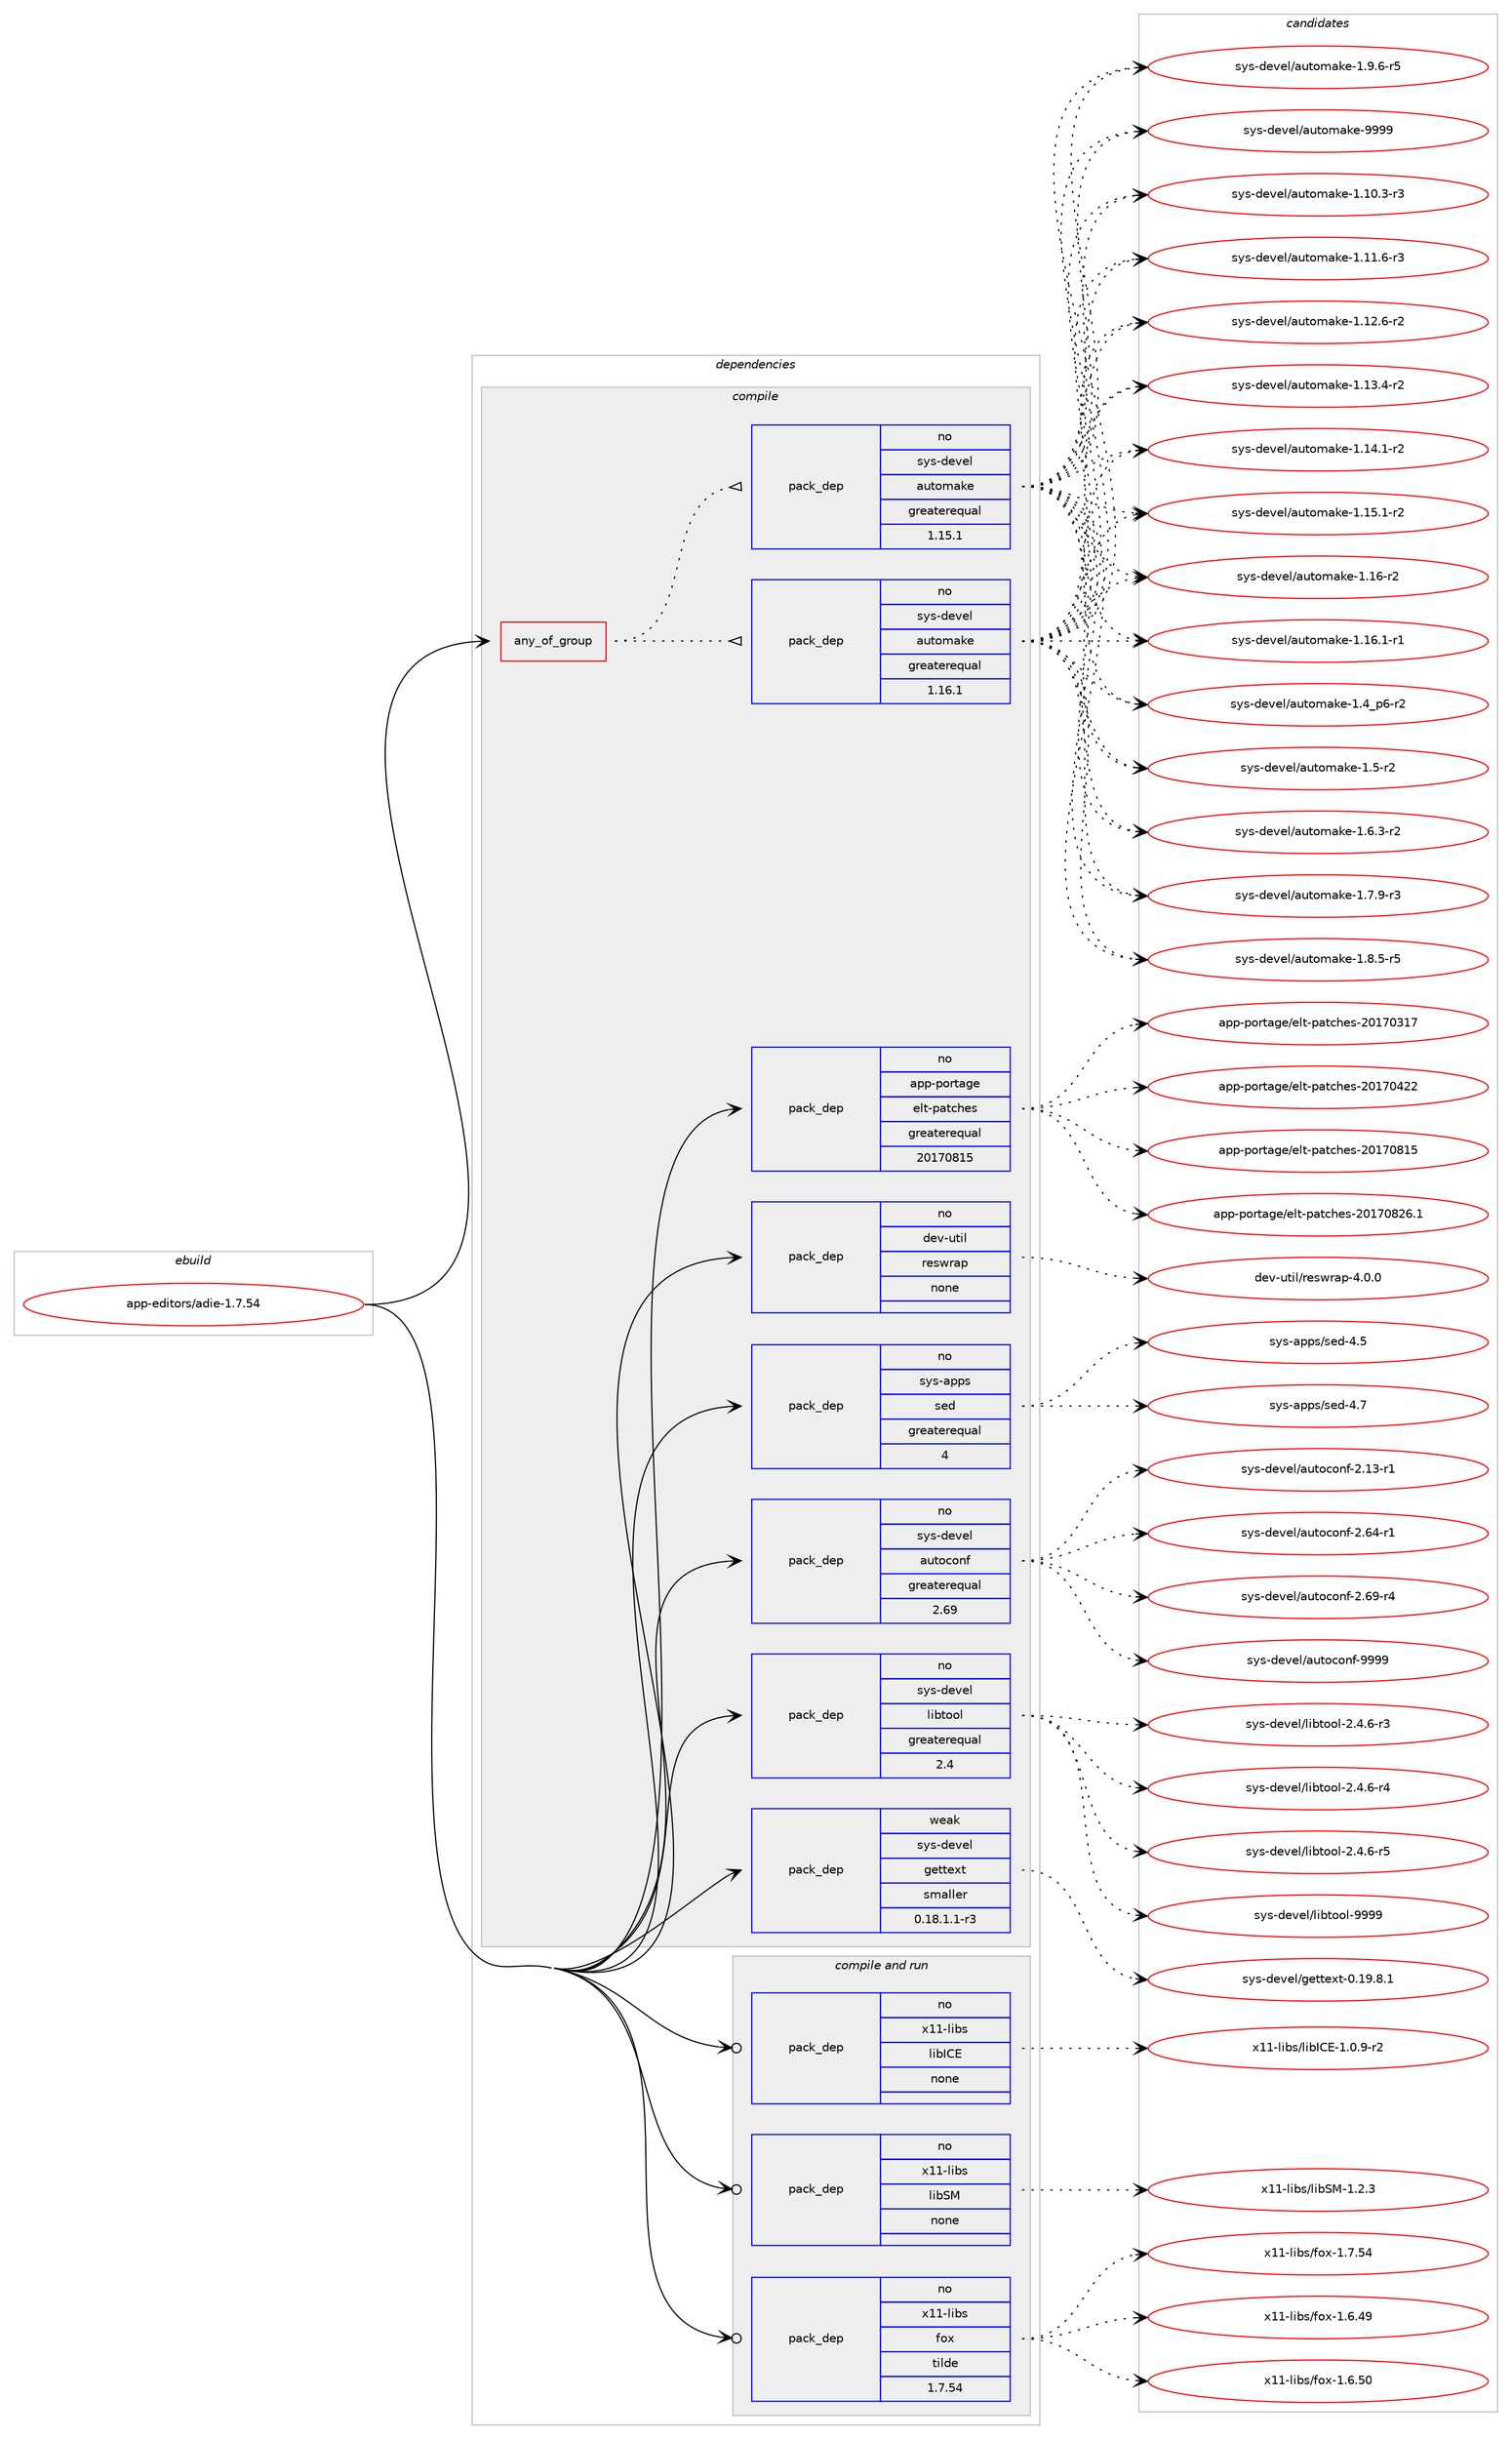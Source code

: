 digraph prolog {

# *************
# Graph options
# *************

newrank=true;
concentrate=true;
compound=true;
graph [rankdir=LR,fontname=Helvetica,fontsize=10,ranksep=1.5];#, ranksep=2.5, nodesep=0.2];
edge  [arrowhead=vee];
node  [fontname=Helvetica,fontsize=10];

# **********
# The ebuild
# **********

subgraph cluster_leftcol {
color=gray;
rank=same;
label=<<i>ebuild</i>>;
id [label="app-editors/adie-1.7.54", color=red, width=4, href="../app-editors/adie-1.7.54.svg"];
}

# ****************
# The dependencies
# ****************

subgraph cluster_midcol {
color=gray;
label=<<i>dependencies</i>>;
subgraph cluster_compile {
fillcolor="#eeeeee";
style=filled;
label=<<i>compile</i>>;
subgraph any19371 {
dependency1278508 [label=<<TABLE BORDER="0" CELLBORDER="1" CELLSPACING="0" CELLPADDING="4"><TR><TD CELLPADDING="10">any_of_group</TD></TR></TABLE>>, shape=none, color=red];subgraph pack910457 {
dependency1278509 [label=<<TABLE BORDER="0" CELLBORDER="1" CELLSPACING="0" CELLPADDING="4" WIDTH="220"><TR><TD ROWSPAN="6" CELLPADDING="30">pack_dep</TD></TR><TR><TD WIDTH="110">no</TD></TR><TR><TD>sys-devel</TD></TR><TR><TD>automake</TD></TR><TR><TD>greaterequal</TD></TR><TR><TD>1.16.1</TD></TR></TABLE>>, shape=none, color=blue];
}
dependency1278508:e -> dependency1278509:w [weight=20,style="dotted",arrowhead="oinv"];
subgraph pack910458 {
dependency1278510 [label=<<TABLE BORDER="0" CELLBORDER="1" CELLSPACING="0" CELLPADDING="4" WIDTH="220"><TR><TD ROWSPAN="6" CELLPADDING="30">pack_dep</TD></TR><TR><TD WIDTH="110">no</TD></TR><TR><TD>sys-devel</TD></TR><TR><TD>automake</TD></TR><TR><TD>greaterequal</TD></TR><TR><TD>1.15.1</TD></TR></TABLE>>, shape=none, color=blue];
}
dependency1278508:e -> dependency1278510:w [weight=20,style="dotted",arrowhead="oinv"];
}
id:e -> dependency1278508:w [weight=20,style="solid",arrowhead="vee"];
subgraph pack910459 {
dependency1278511 [label=<<TABLE BORDER="0" CELLBORDER="1" CELLSPACING="0" CELLPADDING="4" WIDTH="220"><TR><TD ROWSPAN="6" CELLPADDING="30">pack_dep</TD></TR><TR><TD WIDTH="110">no</TD></TR><TR><TD>app-portage</TD></TR><TR><TD>elt-patches</TD></TR><TR><TD>greaterequal</TD></TR><TR><TD>20170815</TD></TR></TABLE>>, shape=none, color=blue];
}
id:e -> dependency1278511:w [weight=20,style="solid",arrowhead="vee"];
subgraph pack910460 {
dependency1278512 [label=<<TABLE BORDER="0" CELLBORDER="1" CELLSPACING="0" CELLPADDING="4" WIDTH="220"><TR><TD ROWSPAN="6" CELLPADDING="30">pack_dep</TD></TR><TR><TD WIDTH="110">no</TD></TR><TR><TD>dev-util</TD></TR><TR><TD>reswrap</TD></TR><TR><TD>none</TD></TR><TR><TD></TD></TR></TABLE>>, shape=none, color=blue];
}
id:e -> dependency1278512:w [weight=20,style="solid",arrowhead="vee"];
subgraph pack910461 {
dependency1278513 [label=<<TABLE BORDER="0" CELLBORDER="1" CELLSPACING="0" CELLPADDING="4" WIDTH="220"><TR><TD ROWSPAN="6" CELLPADDING="30">pack_dep</TD></TR><TR><TD WIDTH="110">no</TD></TR><TR><TD>sys-apps</TD></TR><TR><TD>sed</TD></TR><TR><TD>greaterequal</TD></TR><TR><TD>4</TD></TR></TABLE>>, shape=none, color=blue];
}
id:e -> dependency1278513:w [weight=20,style="solid",arrowhead="vee"];
subgraph pack910462 {
dependency1278514 [label=<<TABLE BORDER="0" CELLBORDER="1" CELLSPACING="0" CELLPADDING="4" WIDTH="220"><TR><TD ROWSPAN="6" CELLPADDING="30">pack_dep</TD></TR><TR><TD WIDTH="110">no</TD></TR><TR><TD>sys-devel</TD></TR><TR><TD>autoconf</TD></TR><TR><TD>greaterequal</TD></TR><TR><TD>2.69</TD></TR></TABLE>>, shape=none, color=blue];
}
id:e -> dependency1278514:w [weight=20,style="solid",arrowhead="vee"];
subgraph pack910463 {
dependency1278515 [label=<<TABLE BORDER="0" CELLBORDER="1" CELLSPACING="0" CELLPADDING="4" WIDTH="220"><TR><TD ROWSPAN="6" CELLPADDING="30">pack_dep</TD></TR><TR><TD WIDTH="110">no</TD></TR><TR><TD>sys-devel</TD></TR><TR><TD>libtool</TD></TR><TR><TD>greaterequal</TD></TR><TR><TD>2.4</TD></TR></TABLE>>, shape=none, color=blue];
}
id:e -> dependency1278515:w [weight=20,style="solid",arrowhead="vee"];
subgraph pack910464 {
dependency1278516 [label=<<TABLE BORDER="0" CELLBORDER="1" CELLSPACING="0" CELLPADDING="4" WIDTH="220"><TR><TD ROWSPAN="6" CELLPADDING="30">pack_dep</TD></TR><TR><TD WIDTH="110">weak</TD></TR><TR><TD>sys-devel</TD></TR><TR><TD>gettext</TD></TR><TR><TD>smaller</TD></TR><TR><TD>0.18.1.1-r3</TD></TR></TABLE>>, shape=none, color=blue];
}
id:e -> dependency1278516:w [weight=20,style="solid",arrowhead="vee"];
}
subgraph cluster_compileandrun {
fillcolor="#eeeeee";
style=filled;
label=<<i>compile and run</i>>;
subgraph pack910465 {
dependency1278517 [label=<<TABLE BORDER="0" CELLBORDER="1" CELLSPACING="0" CELLPADDING="4" WIDTH="220"><TR><TD ROWSPAN="6" CELLPADDING="30">pack_dep</TD></TR><TR><TD WIDTH="110">no</TD></TR><TR><TD>x11-libs</TD></TR><TR><TD>fox</TD></TR><TR><TD>tilde</TD></TR><TR><TD>1.7.54</TD></TR></TABLE>>, shape=none, color=blue];
}
id:e -> dependency1278517:w [weight=20,style="solid",arrowhead="odotvee"];
subgraph pack910466 {
dependency1278518 [label=<<TABLE BORDER="0" CELLBORDER="1" CELLSPACING="0" CELLPADDING="4" WIDTH="220"><TR><TD ROWSPAN="6" CELLPADDING="30">pack_dep</TD></TR><TR><TD WIDTH="110">no</TD></TR><TR><TD>x11-libs</TD></TR><TR><TD>libICE</TD></TR><TR><TD>none</TD></TR><TR><TD></TD></TR></TABLE>>, shape=none, color=blue];
}
id:e -> dependency1278518:w [weight=20,style="solid",arrowhead="odotvee"];
subgraph pack910467 {
dependency1278519 [label=<<TABLE BORDER="0" CELLBORDER="1" CELLSPACING="0" CELLPADDING="4" WIDTH="220"><TR><TD ROWSPAN="6" CELLPADDING="30">pack_dep</TD></TR><TR><TD WIDTH="110">no</TD></TR><TR><TD>x11-libs</TD></TR><TR><TD>libSM</TD></TR><TR><TD>none</TD></TR><TR><TD></TD></TR></TABLE>>, shape=none, color=blue];
}
id:e -> dependency1278519:w [weight=20,style="solid",arrowhead="odotvee"];
}
subgraph cluster_run {
fillcolor="#eeeeee";
style=filled;
label=<<i>run</i>>;
}
}

# **************
# The candidates
# **************

subgraph cluster_choices {
rank=same;
color=gray;
label=<<i>candidates</i>>;

subgraph choice910457 {
color=black;
nodesep=1;
choice11512111545100101118101108479711711611110997107101454946494846514511451 [label="sys-devel/automake-1.10.3-r3", color=red, width=4,href="../sys-devel/automake-1.10.3-r3.svg"];
choice11512111545100101118101108479711711611110997107101454946494946544511451 [label="sys-devel/automake-1.11.6-r3", color=red, width=4,href="../sys-devel/automake-1.11.6-r3.svg"];
choice11512111545100101118101108479711711611110997107101454946495046544511450 [label="sys-devel/automake-1.12.6-r2", color=red, width=4,href="../sys-devel/automake-1.12.6-r2.svg"];
choice11512111545100101118101108479711711611110997107101454946495146524511450 [label="sys-devel/automake-1.13.4-r2", color=red, width=4,href="../sys-devel/automake-1.13.4-r2.svg"];
choice11512111545100101118101108479711711611110997107101454946495246494511450 [label="sys-devel/automake-1.14.1-r2", color=red, width=4,href="../sys-devel/automake-1.14.1-r2.svg"];
choice11512111545100101118101108479711711611110997107101454946495346494511450 [label="sys-devel/automake-1.15.1-r2", color=red, width=4,href="../sys-devel/automake-1.15.1-r2.svg"];
choice1151211154510010111810110847971171161111099710710145494649544511450 [label="sys-devel/automake-1.16-r2", color=red, width=4,href="../sys-devel/automake-1.16-r2.svg"];
choice11512111545100101118101108479711711611110997107101454946495446494511449 [label="sys-devel/automake-1.16.1-r1", color=red, width=4,href="../sys-devel/automake-1.16.1-r1.svg"];
choice115121115451001011181011084797117116111109971071014549465295112544511450 [label="sys-devel/automake-1.4_p6-r2", color=red, width=4,href="../sys-devel/automake-1.4_p6-r2.svg"];
choice11512111545100101118101108479711711611110997107101454946534511450 [label="sys-devel/automake-1.5-r2", color=red, width=4,href="../sys-devel/automake-1.5-r2.svg"];
choice115121115451001011181011084797117116111109971071014549465446514511450 [label="sys-devel/automake-1.6.3-r2", color=red, width=4,href="../sys-devel/automake-1.6.3-r2.svg"];
choice115121115451001011181011084797117116111109971071014549465546574511451 [label="sys-devel/automake-1.7.9-r3", color=red, width=4,href="../sys-devel/automake-1.7.9-r3.svg"];
choice115121115451001011181011084797117116111109971071014549465646534511453 [label="sys-devel/automake-1.8.5-r5", color=red, width=4,href="../sys-devel/automake-1.8.5-r5.svg"];
choice115121115451001011181011084797117116111109971071014549465746544511453 [label="sys-devel/automake-1.9.6-r5", color=red, width=4,href="../sys-devel/automake-1.9.6-r5.svg"];
choice115121115451001011181011084797117116111109971071014557575757 [label="sys-devel/automake-9999", color=red, width=4,href="../sys-devel/automake-9999.svg"];
dependency1278509:e -> choice11512111545100101118101108479711711611110997107101454946494846514511451:w [style=dotted,weight="100"];
dependency1278509:e -> choice11512111545100101118101108479711711611110997107101454946494946544511451:w [style=dotted,weight="100"];
dependency1278509:e -> choice11512111545100101118101108479711711611110997107101454946495046544511450:w [style=dotted,weight="100"];
dependency1278509:e -> choice11512111545100101118101108479711711611110997107101454946495146524511450:w [style=dotted,weight="100"];
dependency1278509:e -> choice11512111545100101118101108479711711611110997107101454946495246494511450:w [style=dotted,weight="100"];
dependency1278509:e -> choice11512111545100101118101108479711711611110997107101454946495346494511450:w [style=dotted,weight="100"];
dependency1278509:e -> choice1151211154510010111810110847971171161111099710710145494649544511450:w [style=dotted,weight="100"];
dependency1278509:e -> choice11512111545100101118101108479711711611110997107101454946495446494511449:w [style=dotted,weight="100"];
dependency1278509:e -> choice115121115451001011181011084797117116111109971071014549465295112544511450:w [style=dotted,weight="100"];
dependency1278509:e -> choice11512111545100101118101108479711711611110997107101454946534511450:w [style=dotted,weight="100"];
dependency1278509:e -> choice115121115451001011181011084797117116111109971071014549465446514511450:w [style=dotted,weight="100"];
dependency1278509:e -> choice115121115451001011181011084797117116111109971071014549465546574511451:w [style=dotted,weight="100"];
dependency1278509:e -> choice115121115451001011181011084797117116111109971071014549465646534511453:w [style=dotted,weight="100"];
dependency1278509:e -> choice115121115451001011181011084797117116111109971071014549465746544511453:w [style=dotted,weight="100"];
dependency1278509:e -> choice115121115451001011181011084797117116111109971071014557575757:w [style=dotted,weight="100"];
}
subgraph choice910458 {
color=black;
nodesep=1;
choice11512111545100101118101108479711711611110997107101454946494846514511451 [label="sys-devel/automake-1.10.3-r3", color=red, width=4,href="../sys-devel/automake-1.10.3-r3.svg"];
choice11512111545100101118101108479711711611110997107101454946494946544511451 [label="sys-devel/automake-1.11.6-r3", color=red, width=4,href="../sys-devel/automake-1.11.6-r3.svg"];
choice11512111545100101118101108479711711611110997107101454946495046544511450 [label="sys-devel/automake-1.12.6-r2", color=red, width=4,href="../sys-devel/automake-1.12.6-r2.svg"];
choice11512111545100101118101108479711711611110997107101454946495146524511450 [label="sys-devel/automake-1.13.4-r2", color=red, width=4,href="../sys-devel/automake-1.13.4-r2.svg"];
choice11512111545100101118101108479711711611110997107101454946495246494511450 [label="sys-devel/automake-1.14.1-r2", color=red, width=4,href="../sys-devel/automake-1.14.1-r2.svg"];
choice11512111545100101118101108479711711611110997107101454946495346494511450 [label="sys-devel/automake-1.15.1-r2", color=red, width=4,href="../sys-devel/automake-1.15.1-r2.svg"];
choice1151211154510010111810110847971171161111099710710145494649544511450 [label="sys-devel/automake-1.16-r2", color=red, width=4,href="../sys-devel/automake-1.16-r2.svg"];
choice11512111545100101118101108479711711611110997107101454946495446494511449 [label="sys-devel/automake-1.16.1-r1", color=red, width=4,href="../sys-devel/automake-1.16.1-r1.svg"];
choice115121115451001011181011084797117116111109971071014549465295112544511450 [label="sys-devel/automake-1.4_p6-r2", color=red, width=4,href="../sys-devel/automake-1.4_p6-r2.svg"];
choice11512111545100101118101108479711711611110997107101454946534511450 [label="sys-devel/automake-1.5-r2", color=red, width=4,href="../sys-devel/automake-1.5-r2.svg"];
choice115121115451001011181011084797117116111109971071014549465446514511450 [label="sys-devel/automake-1.6.3-r2", color=red, width=4,href="../sys-devel/automake-1.6.3-r2.svg"];
choice115121115451001011181011084797117116111109971071014549465546574511451 [label="sys-devel/automake-1.7.9-r3", color=red, width=4,href="../sys-devel/automake-1.7.9-r3.svg"];
choice115121115451001011181011084797117116111109971071014549465646534511453 [label="sys-devel/automake-1.8.5-r5", color=red, width=4,href="../sys-devel/automake-1.8.5-r5.svg"];
choice115121115451001011181011084797117116111109971071014549465746544511453 [label="sys-devel/automake-1.9.6-r5", color=red, width=4,href="../sys-devel/automake-1.9.6-r5.svg"];
choice115121115451001011181011084797117116111109971071014557575757 [label="sys-devel/automake-9999", color=red, width=4,href="../sys-devel/automake-9999.svg"];
dependency1278510:e -> choice11512111545100101118101108479711711611110997107101454946494846514511451:w [style=dotted,weight="100"];
dependency1278510:e -> choice11512111545100101118101108479711711611110997107101454946494946544511451:w [style=dotted,weight="100"];
dependency1278510:e -> choice11512111545100101118101108479711711611110997107101454946495046544511450:w [style=dotted,weight="100"];
dependency1278510:e -> choice11512111545100101118101108479711711611110997107101454946495146524511450:w [style=dotted,weight="100"];
dependency1278510:e -> choice11512111545100101118101108479711711611110997107101454946495246494511450:w [style=dotted,weight="100"];
dependency1278510:e -> choice11512111545100101118101108479711711611110997107101454946495346494511450:w [style=dotted,weight="100"];
dependency1278510:e -> choice1151211154510010111810110847971171161111099710710145494649544511450:w [style=dotted,weight="100"];
dependency1278510:e -> choice11512111545100101118101108479711711611110997107101454946495446494511449:w [style=dotted,weight="100"];
dependency1278510:e -> choice115121115451001011181011084797117116111109971071014549465295112544511450:w [style=dotted,weight="100"];
dependency1278510:e -> choice11512111545100101118101108479711711611110997107101454946534511450:w [style=dotted,weight="100"];
dependency1278510:e -> choice115121115451001011181011084797117116111109971071014549465446514511450:w [style=dotted,weight="100"];
dependency1278510:e -> choice115121115451001011181011084797117116111109971071014549465546574511451:w [style=dotted,weight="100"];
dependency1278510:e -> choice115121115451001011181011084797117116111109971071014549465646534511453:w [style=dotted,weight="100"];
dependency1278510:e -> choice115121115451001011181011084797117116111109971071014549465746544511453:w [style=dotted,weight="100"];
dependency1278510:e -> choice115121115451001011181011084797117116111109971071014557575757:w [style=dotted,weight="100"];
}
subgraph choice910459 {
color=black;
nodesep=1;
choice97112112451121111141169710310147101108116451129711699104101115455048495548514955 [label="app-portage/elt-patches-20170317", color=red, width=4,href="../app-portage/elt-patches-20170317.svg"];
choice97112112451121111141169710310147101108116451129711699104101115455048495548525050 [label="app-portage/elt-patches-20170422", color=red, width=4,href="../app-portage/elt-patches-20170422.svg"];
choice97112112451121111141169710310147101108116451129711699104101115455048495548564953 [label="app-portage/elt-patches-20170815", color=red, width=4,href="../app-portage/elt-patches-20170815.svg"];
choice971121124511211111411697103101471011081164511297116991041011154550484955485650544649 [label="app-portage/elt-patches-20170826.1", color=red, width=4,href="../app-portage/elt-patches-20170826.1.svg"];
dependency1278511:e -> choice97112112451121111141169710310147101108116451129711699104101115455048495548514955:w [style=dotted,weight="100"];
dependency1278511:e -> choice97112112451121111141169710310147101108116451129711699104101115455048495548525050:w [style=dotted,weight="100"];
dependency1278511:e -> choice97112112451121111141169710310147101108116451129711699104101115455048495548564953:w [style=dotted,weight="100"];
dependency1278511:e -> choice971121124511211111411697103101471011081164511297116991041011154550484955485650544649:w [style=dotted,weight="100"];
}
subgraph choice910460 {
color=black;
nodesep=1;
choice100101118451171161051084711410111511911497112455246484648 [label="dev-util/reswrap-4.0.0", color=red, width=4,href="../dev-util/reswrap-4.0.0.svg"];
dependency1278512:e -> choice100101118451171161051084711410111511911497112455246484648:w [style=dotted,weight="100"];
}
subgraph choice910461 {
color=black;
nodesep=1;
choice11512111545971121121154711510110045524653 [label="sys-apps/sed-4.5", color=red, width=4,href="../sys-apps/sed-4.5.svg"];
choice11512111545971121121154711510110045524655 [label="sys-apps/sed-4.7", color=red, width=4,href="../sys-apps/sed-4.7.svg"];
dependency1278513:e -> choice11512111545971121121154711510110045524653:w [style=dotted,weight="100"];
dependency1278513:e -> choice11512111545971121121154711510110045524655:w [style=dotted,weight="100"];
}
subgraph choice910462 {
color=black;
nodesep=1;
choice1151211154510010111810110847971171161119911111010245504649514511449 [label="sys-devel/autoconf-2.13-r1", color=red, width=4,href="../sys-devel/autoconf-2.13-r1.svg"];
choice1151211154510010111810110847971171161119911111010245504654524511449 [label="sys-devel/autoconf-2.64-r1", color=red, width=4,href="../sys-devel/autoconf-2.64-r1.svg"];
choice1151211154510010111810110847971171161119911111010245504654574511452 [label="sys-devel/autoconf-2.69-r4", color=red, width=4,href="../sys-devel/autoconf-2.69-r4.svg"];
choice115121115451001011181011084797117116111991111101024557575757 [label="sys-devel/autoconf-9999", color=red, width=4,href="../sys-devel/autoconf-9999.svg"];
dependency1278514:e -> choice1151211154510010111810110847971171161119911111010245504649514511449:w [style=dotted,weight="100"];
dependency1278514:e -> choice1151211154510010111810110847971171161119911111010245504654524511449:w [style=dotted,weight="100"];
dependency1278514:e -> choice1151211154510010111810110847971171161119911111010245504654574511452:w [style=dotted,weight="100"];
dependency1278514:e -> choice115121115451001011181011084797117116111991111101024557575757:w [style=dotted,weight="100"];
}
subgraph choice910463 {
color=black;
nodesep=1;
choice1151211154510010111810110847108105981161111111084550465246544511451 [label="sys-devel/libtool-2.4.6-r3", color=red, width=4,href="../sys-devel/libtool-2.4.6-r3.svg"];
choice1151211154510010111810110847108105981161111111084550465246544511452 [label="sys-devel/libtool-2.4.6-r4", color=red, width=4,href="../sys-devel/libtool-2.4.6-r4.svg"];
choice1151211154510010111810110847108105981161111111084550465246544511453 [label="sys-devel/libtool-2.4.6-r5", color=red, width=4,href="../sys-devel/libtool-2.4.6-r5.svg"];
choice1151211154510010111810110847108105981161111111084557575757 [label="sys-devel/libtool-9999", color=red, width=4,href="../sys-devel/libtool-9999.svg"];
dependency1278515:e -> choice1151211154510010111810110847108105981161111111084550465246544511451:w [style=dotted,weight="100"];
dependency1278515:e -> choice1151211154510010111810110847108105981161111111084550465246544511452:w [style=dotted,weight="100"];
dependency1278515:e -> choice1151211154510010111810110847108105981161111111084550465246544511453:w [style=dotted,weight="100"];
dependency1278515:e -> choice1151211154510010111810110847108105981161111111084557575757:w [style=dotted,weight="100"];
}
subgraph choice910464 {
color=black;
nodesep=1;
choice1151211154510010111810110847103101116116101120116454846495746564649 [label="sys-devel/gettext-0.19.8.1", color=red, width=4,href="../sys-devel/gettext-0.19.8.1.svg"];
dependency1278516:e -> choice1151211154510010111810110847103101116116101120116454846495746564649:w [style=dotted,weight="100"];
}
subgraph choice910465 {
color=black;
nodesep=1;
choice120494945108105981154710211112045494654465257 [label="x11-libs/fox-1.6.49", color=red, width=4,href="../x11-libs/fox-1.6.49.svg"];
choice120494945108105981154710211112045494654465348 [label="x11-libs/fox-1.6.50", color=red, width=4,href="../x11-libs/fox-1.6.50.svg"];
choice120494945108105981154710211112045494655465352 [label="x11-libs/fox-1.7.54", color=red, width=4,href="../x11-libs/fox-1.7.54.svg"];
dependency1278517:e -> choice120494945108105981154710211112045494654465257:w [style=dotted,weight="100"];
dependency1278517:e -> choice120494945108105981154710211112045494654465348:w [style=dotted,weight="100"];
dependency1278517:e -> choice120494945108105981154710211112045494655465352:w [style=dotted,weight="100"];
}
subgraph choice910466 {
color=black;
nodesep=1;
choice1204949451081059811547108105987367694549464846574511450 [label="x11-libs/libICE-1.0.9-r2", color=red, width=4,href="../x11-libs/libICE-1.0.9-r2.svg"];
dependency1278518:e -> choice1204949451081059811547108105987367694549464846574511450:w [style=dotted,weight="100"];
}
subgraph choice910467 {
color=black;
nodesep=1;
choice1204949451081059811547108105988377454946504651 [label="x11-libs/libSM-1.2.3", color=red, width=4,href="../x11-libs/libSM-1.2.3.svg"];
dependency1278519:e -> choice1204949451081059811547108105988377454946504651:w [style=dotted,weight="100"];
}
}

}
